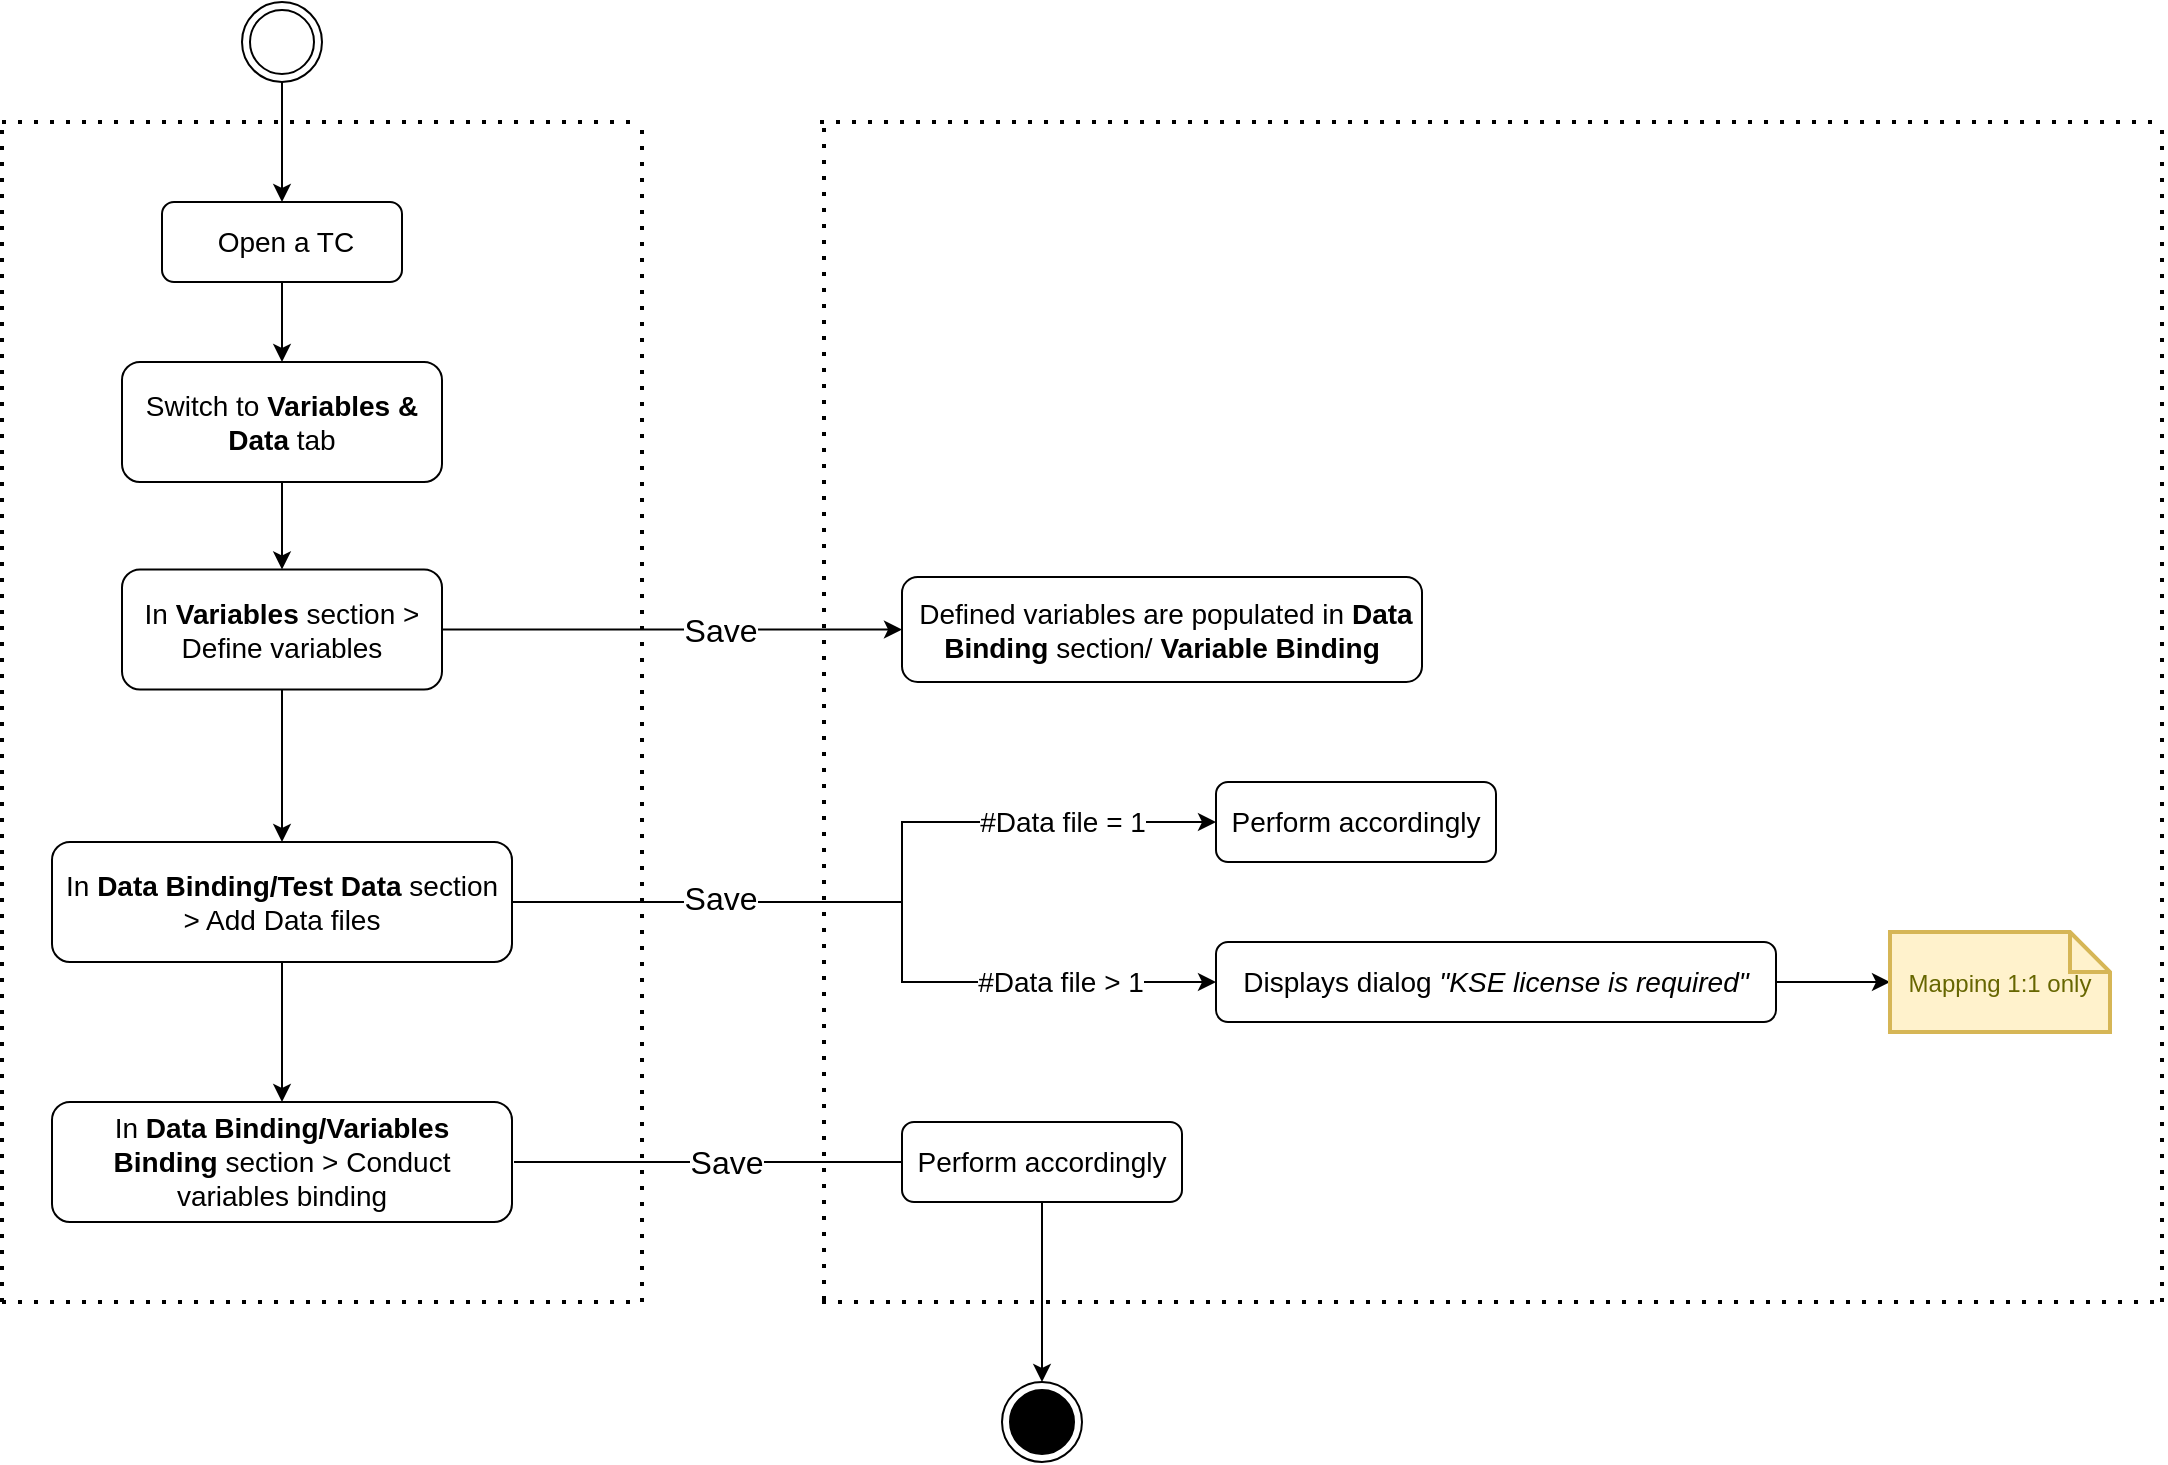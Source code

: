 <mxfile version="15.0.6" type="github">
  <diagram id="C5RBs43oDa-KdzZeNtuy" name="Page-1">
    <mxGraphModel dx="1351" dy="1802" grid="1" gridSize="10" guides="1" tooltips="1" connect="1" arrows="1" fold="1" page="1" pageScale="1" pageWidth="827" pageHeight="1169" math="0" shadow="0">
      <root>
        <mxCell id="WIyWlLk6GJQsqaUBKTNV-0" />
        <mxCell id="WIyWlLk6GJQsqaUBKTNV-1" parent="WIyWlLk6GJQsqaUBKTNV-0" />
        <mxCell id="RCT6OE-6yIksdqb4JdZw-8" value="" style="edgeStyle=orthogonalEdgeStyle;rounded=0;orthogonalLoop=1;jettySize=auto;html=1;fontSize=14;" edge="1" parent="WIyWlLk6GJQsqaUBKTNV-1" source="WIyWlLk6GJQsqaUBKTNV-3" target="RCT6OE-6yIksdqb4JdZw-2">
          <mxGeometry relative="1" as="geometry" />
        </mxCell>
        <mxCell id="WIyWlLk6GJQsqaUBKTNV-3" value="&amp;nbsp;Open a TC" style="rounded=1;whiteSpace=wrap;html=1;fontSize=14;glass=0;strokeWidth=1;shadow=0;" parent="WIyWlLk6GJQsqaUBKTNV-1" vertex="1">
          <mxGeometry x="160" y="80" width="120" height="40" as="geometry" />
        </mxCell>
        <mxCell id="RCT6OE-6yIksdqb4JdZw-1" value="" style="edgeStyle=orthogonalEdgeStyle;rounded=0;orthogonalLoop=1;jettySize=auto;html=1;fontSize=14;" edge="1" parent="WIyWlLk6GJQsqaUBKTNV-1" source="RCT6OE-6yIksdqb4JdZw-0" target="WIyWlLk6GJQsqaUBKTNV-3">
          <mxGeometry relative="1" as="geometry" />
        </mxCell>
        <mxCell id="RCT6OE-6yIksdqb4JdZw-0" value="" style="ellipse;shape=doubleEllipse;html=1;dashed=0;whitespace=wrap;aspect=fixed;fontSize=14;" vertex="1" parent="WIyWlLk6GJQsqaUBKTNV-1">
          <mxGeometry x="200" y="-20" width="40" height="40" as="geometry" />
        </mxCell>
        <mxCell id="RCT6OE-6yIksdqb4JdZw-4" value="" style="edgeStyle=orthogonalEdgeStyle;rounded=0;orthogonalLoop=1;jettySize=auto;html=1;fontSize=14;" edge="1" parent="WIyWlLk6GJQsqaUBKTNV-1" source="RCT6OE-6yIksdqb4JdZw-2" target="RCT6OE-6yIksdqb4JdZw-3">
          <mxGeometry relative="1" as="geometry" />
        </mxCell>
        <mxCell id="RCT6OE-6yIksdqb4JdZw-2" value="Switch to&amp;nbsp;&lt;b style=&quot;font-size: 14px;&quot;&gt;Variables &amp;amp; Data &lt;/b&gt;tab" style="rounded=1;whiteSpace=wrap;html=1;fontSize=14;glass=0;strokeWidth=1;shadow=0;" vertex="1" parent="WIyWlLk6GJQsqaUBKTNV-1">
          <mxGeometry x="140" y="160" width="160" height="60" as="geometry" />
        </mxCell>
        <mxCell id="RCT6OE-6yIksdqb4JdZw-6" value="" style="edgeStyle=orthogonalEdgeStyle;rounded=0;orthogonalLoop=1;jettySize=auto;html=1;fontSize=14;" edge="1" parent="WIyWlLk6GJQsqaUBKTNV-1" source="RCT6OE-6yIksdqb4JdZw-3" target="RCT6OE-6yIksdqb4JdZw-5">
          <mxGeometry relative="1" as="geometry" />
        </mxCell>
        <mxCell id="RCT6OE-6yIksdqb4JdZw-7" value="Save" style="edgeLabel;html=1;align=center;verticalAlign=middle;resizable=0;points=[];fontSize=16;fontStyle=0" vertex="1" connectable="0" parent="RCT6OE-6yIksdqb4JdZw-6">
          <mxGeometry x="-0.175" y="2" relative="1" as="geometry">
            <mxPoint x="44" y="2" as="offset" />
          </mxGeometry>
        </mxCell>
        <mxCell id="RCT6OE-6yIksdqb4JdZw-28" value="" style="edgeStyle=orthogonalEdgeStyle;rounded=0;orthogonalLoop=1;jettySize=auto;html=1;fontSize=14;" edge="1" parent="WIyWlLk6GJQsqaUBKTNV-1" source="RCT6OE-6yIksdqb4JdZw-3" target="RCT6OE-6yIksdqb4JdZw-14">
          <mxGeometry relative="1" as="geometry" />
        </mxCell>
        <mxCell id="RCT6OE-6yIksdqb4JdZw-3" value="In &lt;b style=&quot;font-size: 14px;&quot;&gt;Variables&lt;/b&gt; section &amp;gt; Define variables" style="rounded=1;whiteSpace=wrap;html=1;fontSize=14;glass=0;strokeWidth=1;shadow=0;" vertex="1" parent="WIyWlLk6GJQsqaUBKTNV-1">
          <mxGeometry x="140" y="263.75" width="160" height="60" as="geometry" />
        </mxCell>
        <mxCell id="RCT6OE-6yIksdqb4JdZw-5" value="&amp;nbsp;Defined variables are populated in &lt;b style=&quot;font-size: 14px;&quot;&gt;Data Binding&lt;/b&gt; section/ &lt;b style=&quot;font-size: 14px;&quot;&gt;Variable Binding&lt;/b&gt;" style="rounded=1;whiteSpace=wrap;html=1;fontSize=14;glass=0;strokeWidth=1;shadow=0;" vertex="1" parent="WIyWlLk6GJQsqaUBKTNV-1">
          <mxGeometry x="530" y="267.5" width="260" height="52.5" as="geometry" />
        </mxCell>
        <mxCell id="RCT6OE-6yIksdqb4JdZw-12" value="" style="edgeStyle=orthogonalEdgeStyle;rounded=0;orthogonalLoop=1;jettySize=auto;html=1;fontSize=14;exitX=1;exitY=0.5;exitDx=0;exitDy=0;entryX=0;entryY=0.5;entryDx=0;entryDy=0;" edge="1" parent="WIyWlLk6GJQsqaUBKTNV-1" target="RCT6OE-6yIksdqb4JdZw-11">
          <mxGeometry relative="1" as="geometry">
            <mxPoint x="370" y="430" as="sourcePoint" />
            <mxPoint x="720" y="390" as="targetPoint" />
            <Array as="points">
              <mxPoint x="530" y="430" />
              <mxPoint x="530" y="390" />
            </Array>
          </mxGeometry>
        </mxCell>
        <mxCell id="RCT6OE-6yIksdqb4JdZw-16" value="#Data file = 1" style="edgeLabel;html=1;align=center;verticalAlign=middle;resizable=0;points=[];fontSize=14;" vertex="1" connectable="0" parent="RCT6OE-6yIksdqb4JdZw-12">
          <mxGeometry x="-0.071" y="1" relative="1" as="geometry">
            <mxPoint x="81" y="-34" as="offset" />
          </mxGeometry>
        </mxCell>
        <mxCell id="RCT6OE-6yIksdqb4JdZw-11" value="&amp;nbsp;Perform accordingly&amp;nbsp;" style="rounded=1;whiteSpace=wrap;html=1;fontSize=14;glass=0;strokeWidth=1;shadow=0;" vertex="1" parent="WIyWlLk6GJQsqaUBKTNV-1">
          <mxGeometry x="687" y="370" width="140" height="40" as="geometry" />
        </mxCell>
        <mxCell id="RCT6OE-6yIksdqb4JdZw-30" value="" style="edgeStyle=orthogonalEdgeStyle;rounded=0;orthogonalLoop=1;jettySize=auto;html=1;fontSize=14;" edge="1" parent="WIyWlLk6GJQsqaUBKTNV-1" source="RCT6OE-6yIksdqb4JdZw-14" target="RCT6OE-6yIksdqb4JdZw-29">
          <mxGeometry relative="1" as="geometry" />
        </mxCell>
        <mxCell id="RCT6OE-6yIksdqb4JdZw-14" value="In &lt;b&gt;Data Binding/Test Data&amp;nbsp;&lt;/b&gt;section &amp;gt; Add Data files" style="rounded=1;whiteSpace=wrap;html=1;fontSize=14;glass=0;strokeWidth=1;shadow=0;" vertex="1" parent="WIyWlLk6GJQsqaUBKTNV-1">
          <mxGeometry x="105" y="400" width="230" height="60" as="geometry" />
        </mxCell>
        <mxCell id="RCT6OE-6yIksdqb4JdZw-21" value="" style="edgeStyle=orthogonalEdgeStyle;rounded=0;orthogonalLoop=1;jettySize=auto;html=1;fontSize=14;exitX=1;exitY=0.5;exitDx=0;exitDy=0;entryX=0;entryY=0.5;entryDx=0;entryDy=0;" edge="1" parent="WIyWlLk6GJQsqaUBKTNV-1" source="RCT6OE-6yIksdqb4JdZw-14" target="RCT6OE-6yIksdqb4JdZw-23">
          <mxGeometry relative="1" as="geometry">
            <mxPoint x="370" y="430" as="sourcePoint" />
            <mxPoint x="580" y="470" as="targetPoint" />
            <Array as="points">
              <mxPoint x="530" y="430" />
              <mxPoint x="530" y="470" />
            </Array>
          </mxGeometry>
        </mxCell>
        <mxCell id="RCT6OE-6yIksdqb4JdZw-22" value="#Data file &amp;gt; 1" style="edgeLabel;html=1;align=center;verticalAlign=middle;resizable=0;points=[];fontSize=14;" vertex="1" connectable="0" parent="RCT6OE-6yIksdqb4JdZw-21">
          <mxGeometry x="-0.071" y="1" relative="1" as="geometry">
            <mxPoint x="92" y="41" as="offset" />
          </mxGeometry>
        </mxCell>
        <mxCell id="RCT6OE-6yIksdqb4JdZw-33" value="Save" style="edgeLabel;html=1;align=center;verticalAlign=middle;resizable=0;points=[];fontSize=16;" vertex="1" connectable="0" parent="RCT6OE-6yIksdqb4JdZw-21">
          <mxGeometry x="-0.873" y="1" relative="1" as="geometry">
            <mxPoint x="79" y="-1" as="offset" />
          </mxGeometry>
        </mxCell>
        <mxCell id="RCT6OE-6yIksdqb4JdZw-42" value="" style="edgeStyle=orthogonalEdgeStyle;rounded=0;orthogonalLoop=1;jettySize=auto;html=1;fontSize=14;" edge="1" parent="WIyWlLk6GJQsqaUBKTNV-1" source="RCT6OE-6yIksdqb4JdZw-23" target="RCT6OE-6yIksdqb4JdZw-41">
          <mxGeometry relative="1" as="geometry" />
        </mxCell>
        <mxCell id="RCT6OE-6yIksdqb4JdZw-23" value="&lt;p&gt;Displays dialog &lt;i&gt;&quot;KSE&amp;nbsp;&lt;span&gt;license is required&lt;/span&gt;&lt;span&gt;&quot;&lt;/span&gt;&lt;/i&gt;&lt;/p&gt;" style="rounded=1;whiteSpace=wrap;html=1;fontSize=14;glass=0;strokeWidth=1;shadow=0;" vertex="1" parent="WIyWlLk6GJQsqaUBKTNV-1">
          <mxGeometry x="687" y="450" width="280" height="40" as="geometry" />
        </mxCell>
        <mxCell id="RCT6OE-6yIksdqb4JdZw-32" value="&lt;font style=&quot;font-size: 16px&quot;&gt;Save&lt;/font&gt;" style="edgeStyle=orthogonalEdgeStyle;rounded=0;orthogonalLoop=1;jettySize=auto;html=1;fontSize=14;" edge="1" parent="WIyWlLk6GJQsqaUBKTNV-1">
          <mxGeometry x="-0.143" relative="1" as="geometry">
            <mxPoint x="336" y="560" as="sourcePoint" />
            <mxPoint x="581" y="560" as="targetPoint" />
            <mxPoint x="1" as="offset" />
          </mxGeometry>
        </mxCell>
        <mxCell id="RCT6OE-6yIksdqb4JdZw-29" value="In &lt;b&gt;Data Binding/Variables Binding&amp;nbsp;&lt;/b&gt;section &amp;gt; Conduct variables binding" style="rounded=1;whiteSpace=wrap;html=1;fontSize=14;glass=0;strokeWidth=1;shadow=0;" vertex="1" parent="WIyWlLk6GJQsqaUBKTNV-1">
          <mxGeometry x="105" y="530" width="230" height="60" as="geometry" />
        </mxCell>
        <mxCell id="RCT6OE-6yIksdqb4JdZw-49" value="" style="edgeStyle=orthogonalEdgeStyle;rounded=0;orthogonalLoop=1;jettySize=auto;html=1;fontSize=16;" edge="1" parent="WIyWlLk6GJQsqaUBKTNV-1" source="RCT6OE-6yIksdqb4JdZw-31" target="RCT6OE-6yIksdqb4JdZw-46">
          <mxGeometry relative="1" as="geometry" />
        </mxCell>
        <mxCell id="RCT6OE-6yIksdqb4JdZw-31" value="&amp;nbsp;Perform accordingly&amp;nbsp;" style="rounded=1;whiteSpace=wrap;html=1;fontSize=14;glass=0;strokeWidth=1;shadow=0;" vertex="1" parent="WIyWlLk6GJQsqaUBKTNV-1">
          <mxGeometry x="530" y="540" width="140" height="40" as="geometry" />
        </mxCell>
        <mxCell id="RCT6OE-6yIksdqb4JdZw-41" value="&lt;font style=&quot;font-size: 12px&quot;&gt;Mapping 1:1 only&lt;/font&gt;" style="shape=note;strokeWidth=2;fontSize=14;size=20;whiteSpace=wrap;html=1;fillColor=#fff2cc;strokeColor=#d6b656;fontColor=#666600;" vertex="1" parent="WIyWlLk6GJQsqaUBKTNV-1">
          <mxGeometry x="1024" y="445" width="110" height="50" as="geometry" />
        </mxCell>
        <mxCell id="RCT6OE-6yIksdqb4JdZw-46" value="" style="ellipse;html=1;shape=endState;fillColor=#000000;fontSize=16;" vertex="1" parent="WIyWlLk6GJQsqaUBKTNV-1">
          <mxGeometry x="580" y="670" width="40" height="40" as="geometry" />
        </mxCell>
        <mxCell id="RCT6OE-6yIksdqb4JdZw-63" value="" style="endArrow=none;dashed=1;html=1;dashPattern=1 3;strokeWidth=2;fontSize=16;" edge="1" parent="WIyWlLk6GJQsqaUBKTNV-1">
          <mxGeometry width="50" height="50" relative="1" as="geometry">
            <mxPoint x="400" y="630" as="sourcePoint" />
            <mxPoint x="400" y="40" as="targetPoint" />
          </mxGeometry>
        </mxCell>
        <mxCell id="RCT6OE-6yIksdqb4JdZw-64" value="" style="endArrow=none;dashed=1;html=1;dashPattern=1 3;strokeWidth=2;fontSize=16;" edge="1" parent="WIyWlLk6GJQsqaUBKTNV-1">
          <mxGeometry width="50" height="50" relative="1" as="geometry">
            <mxPoint x="80" y="40" as="sourcePoint" />
            <mxPoint x="400" y="40" as="targetPoint" />
          </mxGeometry>
        </mxCell>
        <mxCell id="RCT6OE-6yIksdqb4JdZw-65" value="" style="endArrow=none;dashed=1;html=1;dashPattern=1 3;strokeWidth=2;fontSize=16;" edge="1" parent="WIyWlLk6GJQsqaUBKTNV-1">
          <mxGeometry width="50" height="50" relative="1" as="geometry">
            <mxPoint x="80" y="630" as="sourcePoint" />
            <mxPoint x="400" y="630" as="targetPoint" />
          </mxGeometry>
        </mxCell>
        <mxCell id="RCT6OE-6yIksdqb4JdZw-66" value="" style="endArrow=none;dashed=1;html=1;dashPattern=1 3;strokeWidth=2;fontSize=16;" edge="1" parent="WIyWlLk6GJQsqaUBKTNV-1">
          <mxGeometry width="50" height="50" relative="1" as="geometry">
            <mxPoint x="80" y="630" as="sourcePoint" />
            <mxPoint x="80" y="40" as="targetPoint" />
          </mxGeometry>
        </mxCell>
        <mxCell id="RCT6OE-6yIksdqb4JdZw-67" value="" style="endArrow=none;dashed=1;html=1;dashPattern=1 3;strokeWidth=2;fontSize=16;" edge="1" parent="WIyWlLk6GJQsqaUBKTNV-1">
          <mxGeometry width="50" height="50" relative="1" as="geometry">
            <mxPoint x="489" y="40" as="sourcePoint" />
            <mxPoint x="1159" y="40" as="targetPoint" />
          </mxGeometry>
        </mxCell>
        <mxCell id="RCT6OE-6yIksdqb4JdZw-68" value="" style="endArrow=none;dashed=1;html=1;dashPattern=1 3;strokeWidth=2;fontSize=16;" edge="1" parent="WIyWlLk6GJQsqaUBKTNV-1">
          <mxGeometry width="50" height="50" relative="1" as="geometry">
            <mxPoint x="491.0" y="629" as="sourcePoint" />
            <mxPoint x="491.0" y="39" as="targetPoint" />
          </mxGeometry>
        </mxCell>
        <mxCell id="RCT6OE-6yIksdqb4JdZw-69" value="" style="endArrow=none;dashed=1;html=1;dashPattern=1 3;strokeWidth=2;fontSize=16;" edge="1" parent="WIyWlLk6GJQsqaUBKTNV-1">
          <mxGeometry width="50" height="50" relative="1" as="geometry">
            <mxPoint x="490" y="630" as="sourcePoint" />
            <mxPoint x="1160" y="630" as="targetPoint" />
          </mxGeometry>
        </mxCell>
        <mxCell id="RCT6OE-6yIksdqb4JdZw-70" value="" style="endArrow=none;dashed=1;html=1;dashPattern=1 3;strokeWidth=2;fontSize=16;" edge="1" parent="WIyWlLk6GJQsqaUBKTNV-1">
          <mxGeometry width="50" height="50" relative="1" as="geometry">
            <mxPoint x="1160" y="630" as="sourcePoint" />
            <mxPoint x="1160" y="40.0" as="targetPoint" />
          </mxGeometry>
        </mxCell>
      </root>
    </mxGraphModel>
  </diagram>
</mxfile>
